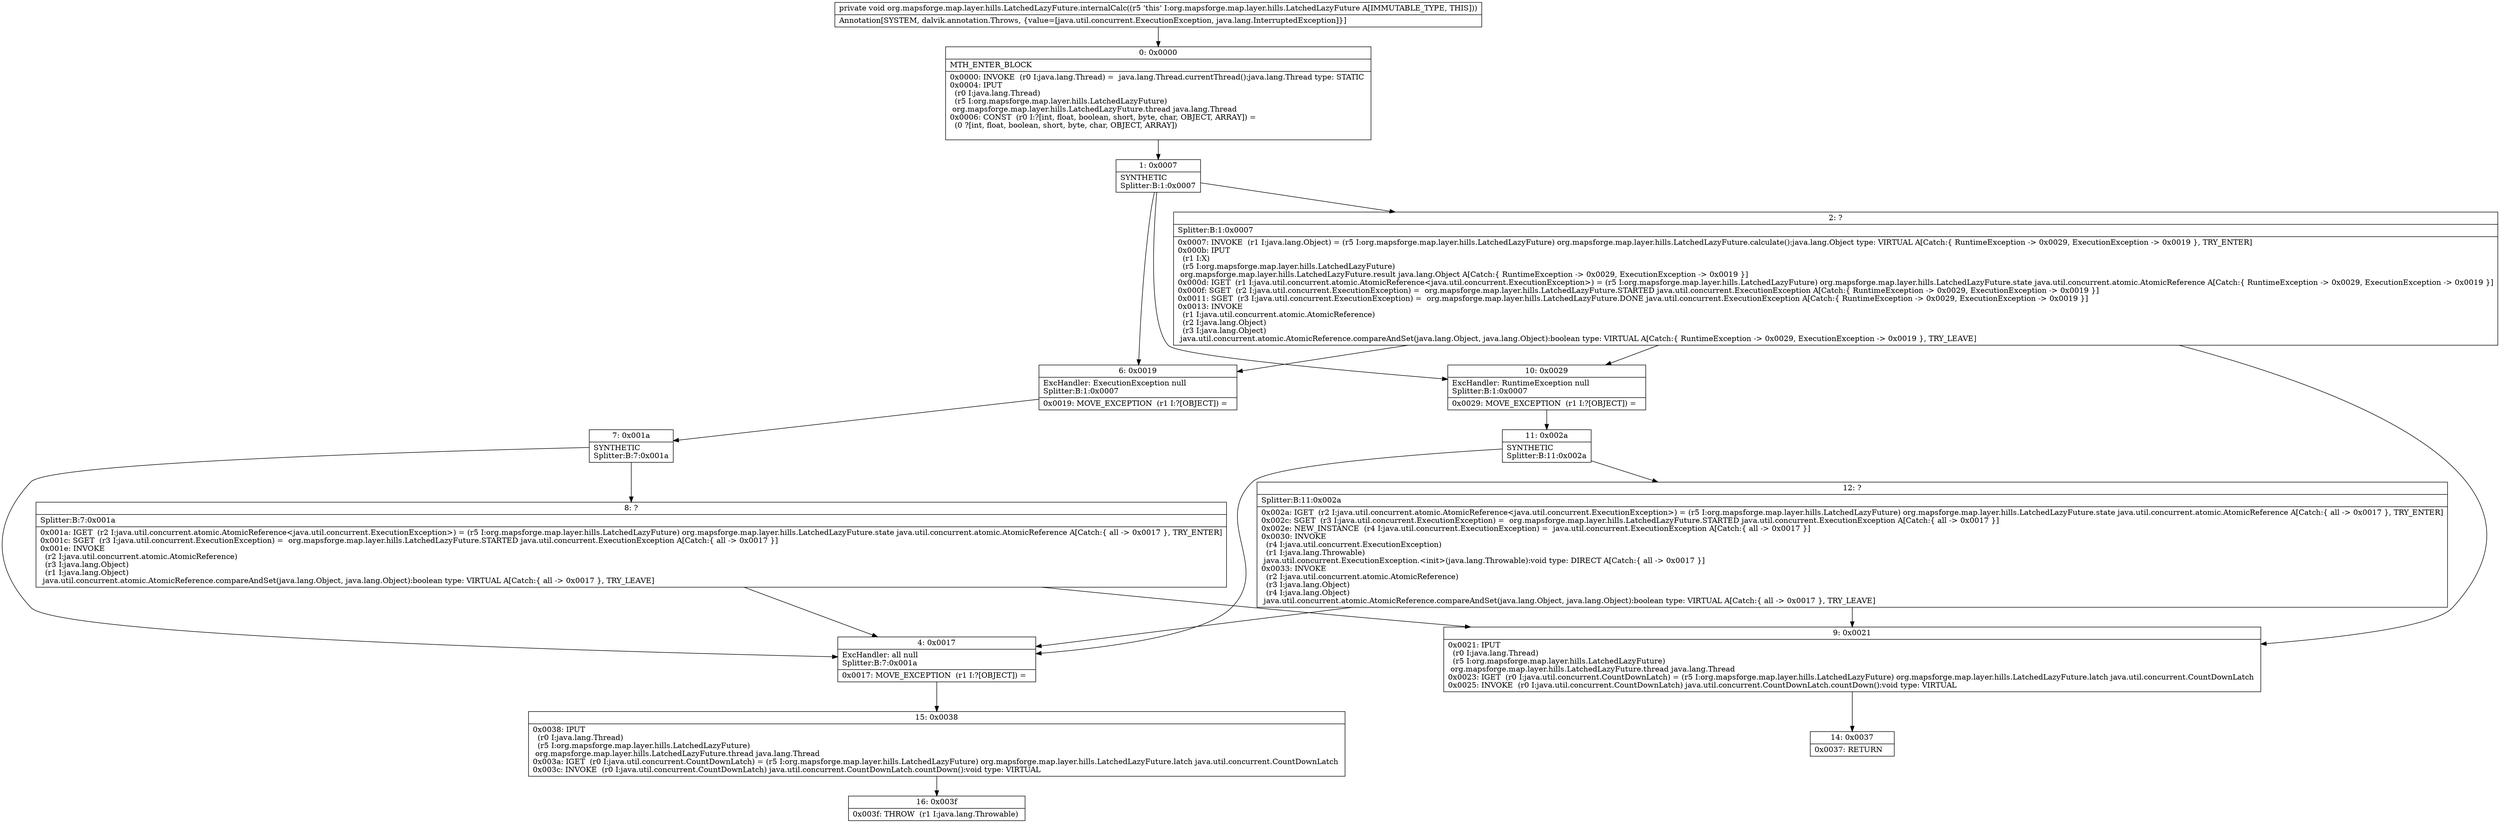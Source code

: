 digraph "CFG fororg.mapsforge.map.layer.hills.LatchedLazyFuture.internalCalc()V" {
Node_0 [shape=record,label="{0\:\ 0x0000|MTH_ENTER_BLOCK\l|0x0000: INVOKE  (r0 I:java.lang.Thread) =  java.lang.Thread.currentThread():java.lang.Thread type: STATIC \l0x0004: IPUT  \l  (r0 I:java.lang.Thread)\l  (r5 I:org.mapsforge.map.layer.hills.LatchedLazyFuture)\l org.mapsforge.map.layer.hills.LatchedLazyFuture.thread java.lang.Thread \l0x0006: CONST  (r0 I:?[int, float, boolean, short, byte, char, OBJECT, ARRAY]) = \l  (0 ?[int, float, boolean, short, byte, char, OBJECT, ARRAY])\l \l}"];
Node_1 [shape=record,label="{1\:\ 0x0007|SYNTHETIC\lSplitter:B:1:0x0007\l}"];
Node_2 [shape=record,label="{2\:\ ?|Splitter:B:1:0x0007\l|0x0007: INVOKE  (r1 I:java.lang.Object) = (r5 I:org.mapsforge.map.layer.hills.LatchedLazyFuture) org.mapsforge.map.layer.hills.LatchedLazyFuture.calculate():java.lang.Object type: VIRTUAL A[Catch:\{ RuntimeException \-\> 0x0029, ExecutionException \-\> 0x0019 \}, TRY_ENTER]\l0x000b: IPUT  \l  (r1 I:X)\l  (r5 I:org.mapsforge.map.layer.hills.LatchedLazyFuture)\l org.mapsforge.map.layer.hills.LatchedLazyFuture.result java.lang.Object A[Catch:\{ RuntimeException \-\> 0x0029, ExecutionException \-\> 0x0019 \}]\l0x000d: IGET  (r1 I:java.util.concurrent.atomic.AtomicReference\<java.util.concurrent.ExecutionException\>) = (r5 I:org.mapsforge.map.layer.hills.LatchedLazyFuture) org.mapsforge.map.layer.hills.LatchedLazyFuture.state java.util.concurrent.atomic.AtomicReference A[Catch:\{ RuntimeException \-\> 0x0029, ExecutionException \-\> 0x0019 \}]\l0x000f: SGET  (r2 I:java.util.concurrent.ExecutionException) =  org.mapsforge.map.layer.hills.LatchedLazyFuture.STARTED java.util.concurrent.ExecutionException A[Catch:\{ RuntimeException \-\> 0x0029, ExecutionException \-\> 0x0019 \}]\l0x0011: SGET  (r3 I:java.util.concurrent.ExecutionException) =  org.mapsforge.map.layer.hills.LatchedLazyFuture.DONE java.util.concurrent.ExecutionException A[Catch:\{ RuntimeException \-\> 0x0029, ExecutionException \-\> 0x0019 \}]\l0x0013: INVOKE  \l  (r1 I:java.util.concurrent.atomic.AtomicReference)\l  (r2 I:java.lang.Object)\l  (r3 I:java.lang.Object)\l java.util.concurrent.atomic.AtomicReference.compareAndSet(java.lang.Object, java.lang.Object):boolean type: VIRTUAL A[Catch:\{ RuntimeException \-\> 0x0029, ExecutionException \-\> 0x0019 \}, TRY_LEAVE]\l}"];
Node_4 [shape=record,label="{4\:\ 0x0017|ExcHandler: all null\lSplitter:B:7:0x001a\l|0x0017: MOVE_EXCEPTION  (r1 I:?[OBJECT]) =  \l}"];
Node_6 [shape=record,label="{6\:\ 0x0019|ExcHandler: ExecutionException null\lSplitter:B:1:0x0007\l|0x0019: MOVE_EXCEPTION  (r1 I:?[OBJECT]) =  \l}"];
Node_7 [shape=record,label="{7\:\ 0x001a|SYNTHETIC\lSplitter:B:7:0x001a\l}"];
Node_8 [shape=record,label="{8\:\ ?|Splitter:B:7:0x001a\l|0x001a: IGET  (r2 I:java.util.concurrent.atomic.AtomicReference\<java.util.concurrent.ExecutionException\>) = (r5 I:org.mapsforge.map.layer.hills.LatchedLazyFuture) org.mapsforge.map.layer.hills.LatchedLazyFuture.state java.util.concurrent.atomic.AtomicReference A[Catch:\{ all \-\> 0x0017 \}, TRY_ENTER]\l0x001c: SGET  (r3 I:java.util.concurrent.ExecutionException) =  org.mapsforge.map.layer.hills.LatchedLazyFuture.STARTED java.util.concurrent.ExecutionException A[Catch:\{ all \-\> 0x0017 \}]\l0x001e: INVOKE  \l  (r2 I:java.util.concurrent.atomic.AtomicReference)\l  (r3 I:java.lang.Object)\l  (r1 I:java.lang.Object)\l java.util.concurrent.atomic.AtomicReference.compareAndSet(java.lang.Object, java.lang.Object):boolean type: VIRTUAL A[Catch:\{ all \-\> 0x0017 \}, TRY_LEAVE]\l}"];
Node_9 [shape=record,label="{9\:\ 0x0021|0x0021: IPUT  \l  (r0 I:java.lang.Thread)\l  (r5 I:org.mapsforge.map.layer.hills.LatchedLazyFuture)\l org.mapsforge.map.layer.hills.LatchedLazyFuture.thread java.lang.Thread \l0x0023: IGET  (r0 I:java.util.concurrent.CountDownLatch) = (r5 I:org.mapsforge.map.layer.hills.LatchedLazyFuture) org.mapsforge.map.layer.hills.LatchedLazyFuture.latch java.util.concurrent.CountDownLatch \l0x0025: INVOKE  (r0 I:java.util.concurrent.CountDownLatch) java.util.concurrent.CountDownLatch.countDown():void type: VIRTUAL \l}"];
Node_10 [shape=record,label="{10\:\ 0x0029|ExcHandler: RuntimeException null\lSplitter:B:1:0x0007\l|0x0029: MOVE_EXCEPTION  (r1 I:?[OBJECT]) =  \l}"];
Node_11 [shape=record,label="{11\:\ 0x002a|SYNTHETIC\lSplitter:B:11:0x002a\l}"];
Node_12 [shape=record,label="{12\:\ ?|Splitter:B:11:0x002a\l|0x002a: IGET  (r2 I:java.util.concurrent.atomic.AtomicReference\<java.util.concurrent.ExecutionException\>) = (r5 I:org.mapsforge.map.layer.hills.LatchedLazyFuture) org.mapsforge.map.layer.hills.LatchedLazyFuture.state java.util.concurrent.atomic.AtomicReference A[Catch:\{ all \-\> 0x0017 \}, TRY_ENTER]\l0x002c: SGET  (r3 I:java.util.concurrent.ExecutionException) =  org.mapsforge.map.layer.hills.LatchedLazyFuture.STARTED java.util.concurrent.ExecutionException A[Catch:\{ all \-\> 0x0017 \}]\l0x002e: NEW_INSTANCE  (r4 I:java.util.concurrent.ExecutionException) =  java.util.concurrent.ExecutionException A[Catch:\{ all \-\> 0x0017 \}]\l0x0030: INVOKE  \l  (r4 I:java.util.concurrent.ExecutionException)\l  (r1 I:java.lang.Throwable)\l java.util.concurrent.ExecutionException.\<init\>(java.lang.Throwable):void type: DIRECT A[Catch:\{ all \-\> 0x0017 \}]\l0x0033: INVOKE  \l  (r2 I:java.util.concurrent.atomic.AtomicReference)\l  (r3 I:java.lang.Object)\l  (r4 I:java.lang.Object)\l java.util.concurrent.atomic.AtomicReference.compareAndSet(java.lang.Object, java.lang.Object):boolean type: VIRTUAL A[Catch:\{ all \-\> 0x0017 \}, TRY_LEAVE]\l}"];
Node_14 [shape=record,label="{14\:\ 0x0037|0x0037: RETURN   \l}"];
Node_15 [shape=record,label="{15\:\ 0x0038|0x0038: IPUT  \l  (r0 I:java.lang.Thread)\l  (r5 I:org.mapsforge.map.layer.hills.LatchedLazyFuture)\l org.mapsforge.map.layer.hills.LatchedLazyFuture.thread java.lang.Thread \l0x003a: IGET  (r0 I:java.util.concurrent.CountDownLatch) = (r5 I:org.mapsforge.map.layer.hills.LatchedLazyFuture) org.mapsforge.map.layer.hills.LatchedLazyFuture.latch java.util.concurrent.CountDownLatch \l0x003c: INVOKE  (r0 I:java.util.concurrent.CountDownLatch) java.util.concurrent.CountDownLatch.countDown():void type: VIRTUAL \l}"];
Node_16 [shape=record,label="{16\:\ 0x003f|0x003f: THROW  (r1 I:java.lang.Throwable) \l}"];
MethodNode[shape=record,label="{private void org.mapsforge.map.layer.hills.LatchedLazyFuture.internalCalc((r5 'this' I:org.mapsforge.map.layer.hills.LatchedLazyFuture A[IMMUTABLE_TYPE, THIS]))  | Annotation[SYSTEM, dalvik.annotation.Throws, \{value=[java.util.concurrent.ExecutionException, java.lang.InterruptedException]\}]\l}"];
MethodNode -> Node_0;
Node_0 -> Node_1;
Node_1 -> Node_2;
Node_1 -> Node_10;
Node_1 -> Node_6;
Node_2 -> Node_10;
Node_2 -> Node_6;
Node_2 -> Node_9;
Node_4 -> Node_15;
Node_6 -> Node_7;
Node_7 -> Node_8;
Node_7 -> Node_4;
Node_8 -> Node_9;
Node_8 -> Node_4;
Node_9 -> Node_14;
Node_10 -> Node_11;
Node_11 -> Node_12;
Node_11 -> Node_4;
Node_12 -> Node_4;
Node_12 -> Node_9;
Node_15 -> Node_16;
}

